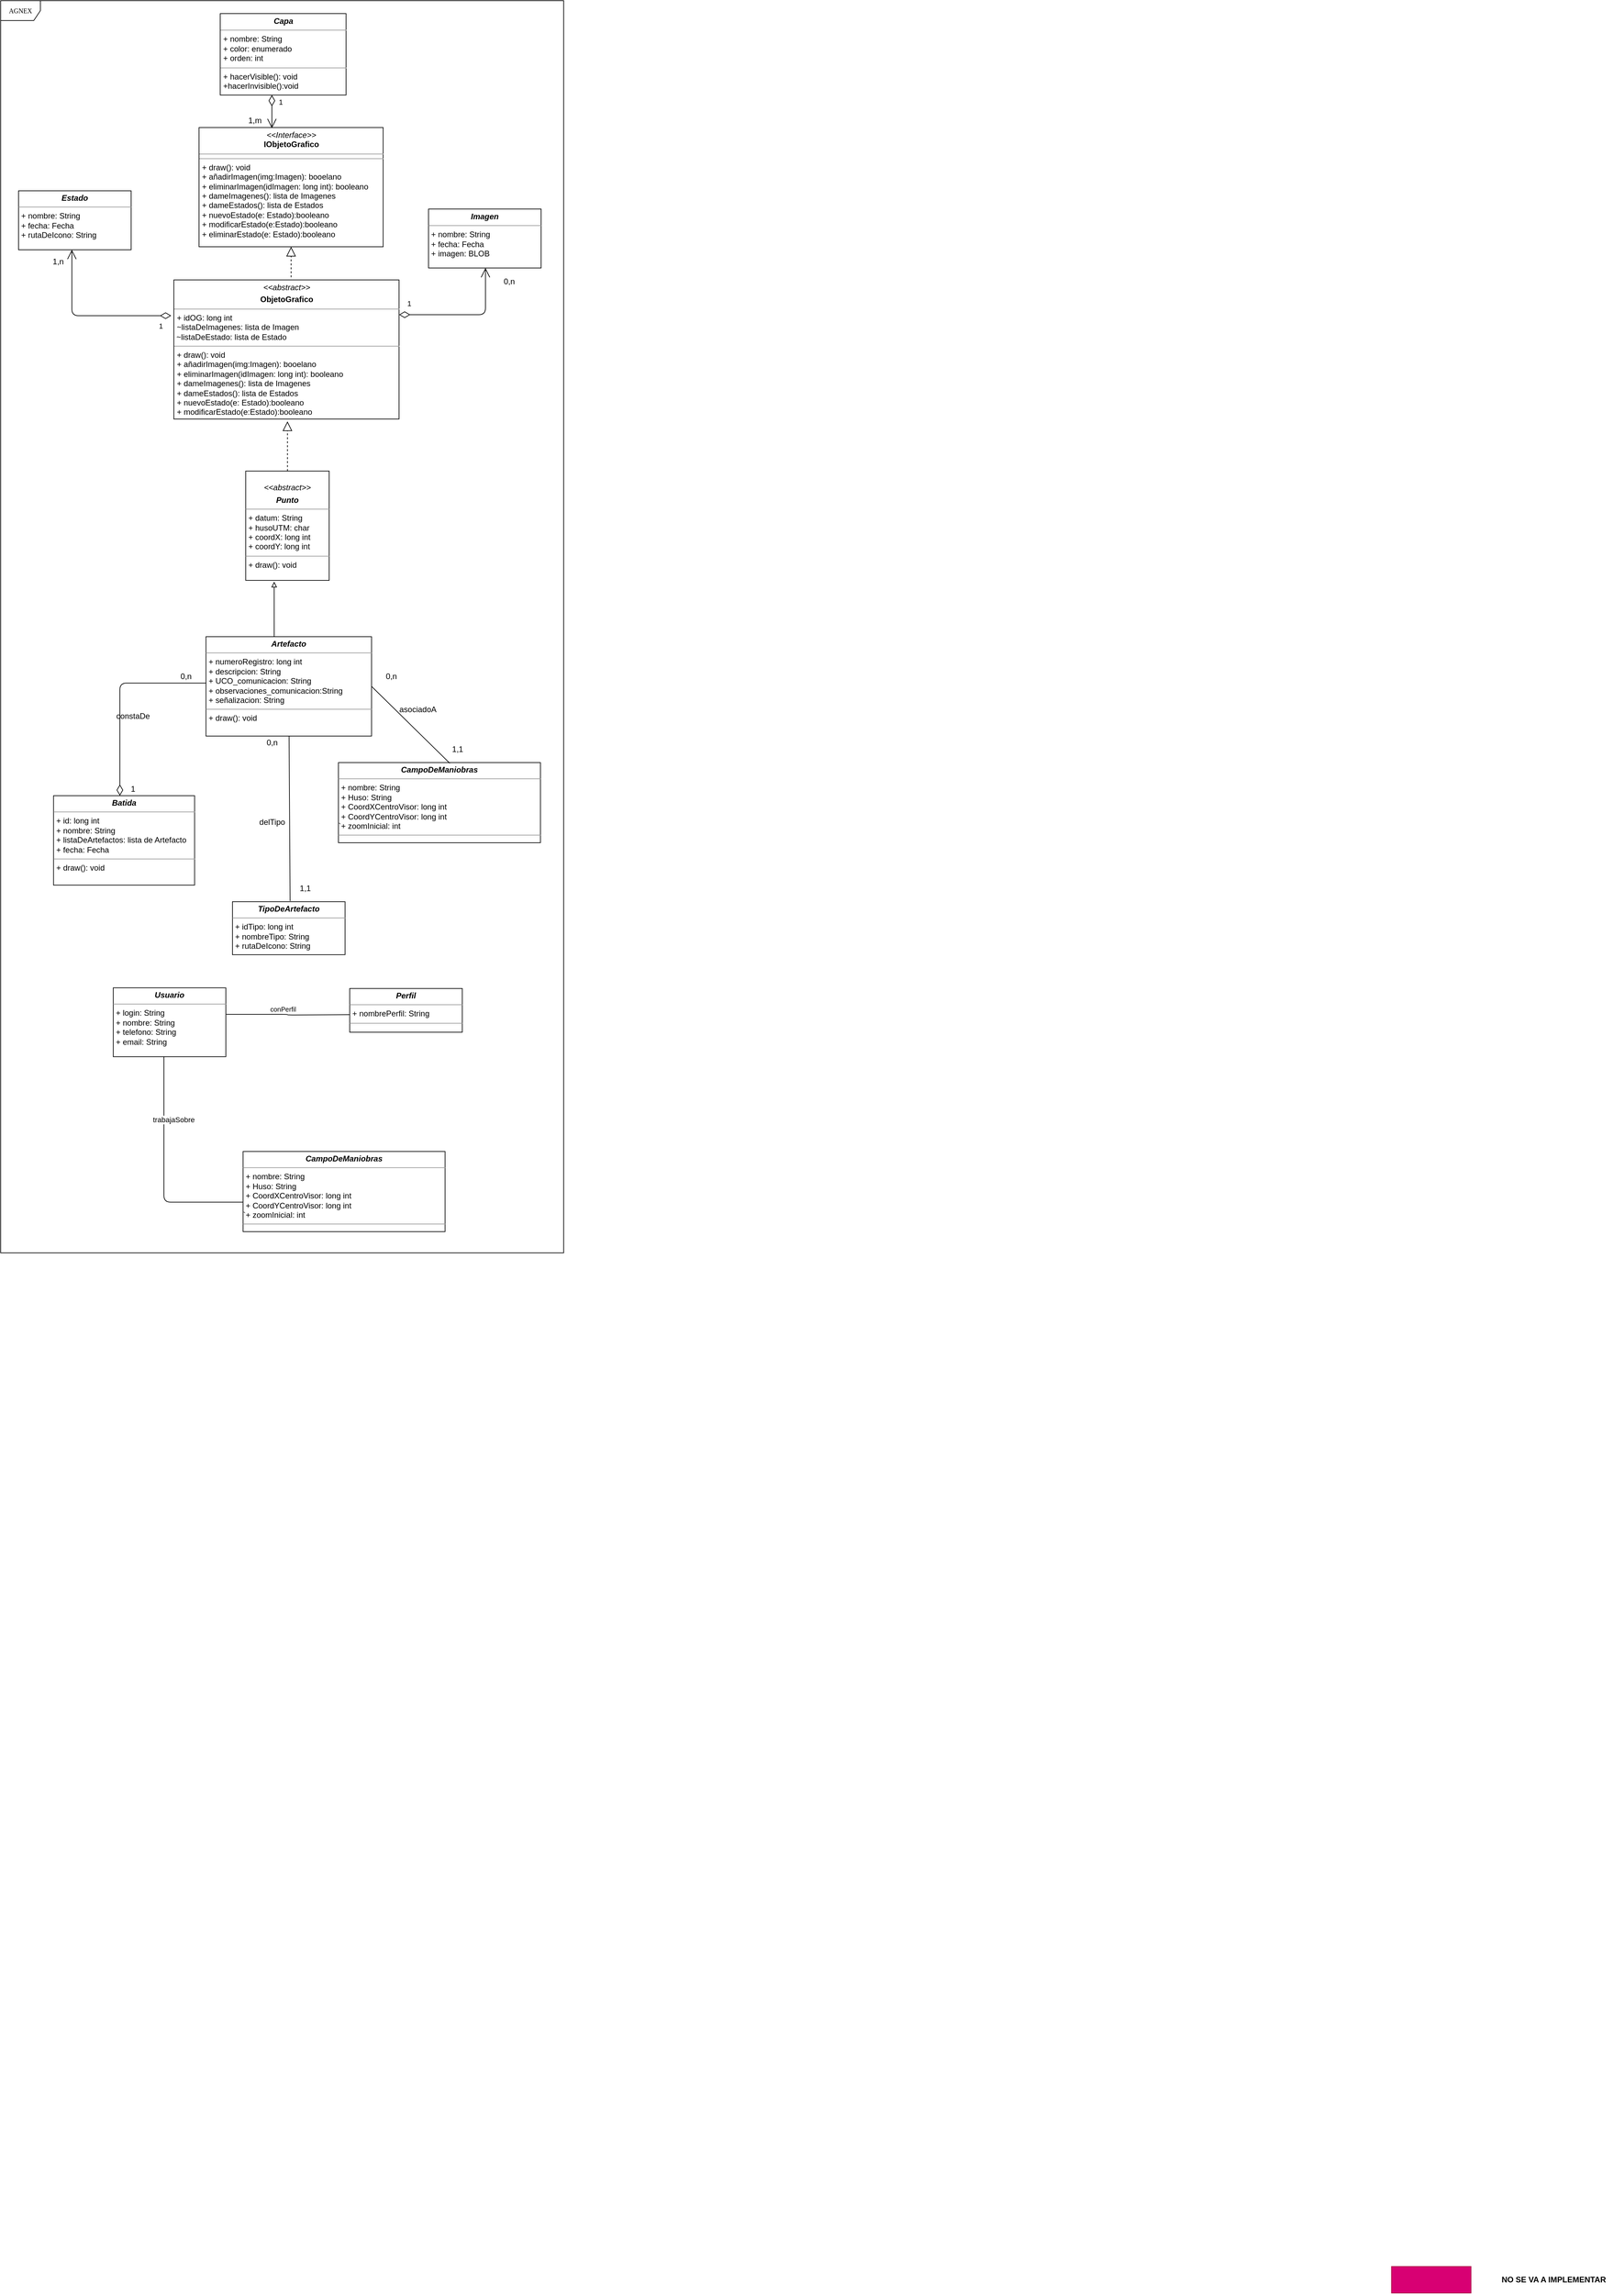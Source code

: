 <mxfile version="10.6.8" type="github"><diagram id="vqBGQb1FzvL7Ljdm6LTA" name="Page-1"><mxGraphModel dx="7802" dy="6719" grid="1" gridSize="10" guides="0" tooltips="0" connect="1" arrows="1" fold="1" page="1" pageScale="1" pageWidth="827" pageHeight="1169" math="0" shadow="0"><root><mxCell id="0"/><mxCell id="1" parent="0"/><mxCell id="CwxHrJpbdAYMdovry-TU-59" value="" style="group" parent="1" vertex="1" connectable="0"><mxGeometry x="-2840" y="-1240" width="350" height="40" as="geometry"/></mxCell><mxCell id="CwxHrJpbdAYMdovry-TU-60" value="" style="rounded=0;whiteSpace=wrap;html=1;fillColor=#d80073;strokeColor=#A50040;fontColor=#ffffff;" parent="CwxHrJpbdAYMdovry-TU-59" vertex="1"><mxGeometry width="120" height="40" as="geometry"/></mxCell><mxCell id="CwxHrJpbdAYMdovry-TU-61" value="&lt;b&gt;NO SE VA A IMPLEMENTAR&lt;/b&gt;" style="text;html=1;strokeColor=none;fillColor=none;align=center;verticalAlign=middle;whiteSpace=wrap;rounded=0;" parent="CwxHrJpbdAYMdovry-TU-59" vertex="1"><mxGeometry x="140" y="10" width="210" height="20" as="geometry"/></mxCell><mxCell id="ll8dj-LTdDvENM-BKqot-6" value="" style="group" vertex="1" connectable="0" parent="1"><mxGeometry x="-4940" y="-4660" width="850" height="1890" as="geometry"/></mxCell><mxCell id="A1we05iBQHBlX38w_cTL-1" value="AGNEX" style="shape=umlFrame;whiteSpace=wrap;html=1;rounded=0;shadow=0;comic=0;labelBackgroundColor=none;strokeColor=#000000;strokeWidth=1;fillColor=#ffffff;fontFamily=Verdana;fontSize=10;fontColor=#000000;align=center;" parent="ll8dj-LTdDvENM-BKqot-6" vertex="1"><mxGeometry width="850" height="1890" as="geometry"/></mxCell><mxCell id="A1we05iBQHBlX38w_cTL-2" value="&lt;p style=&quot;margin: 0px ; margin-top: 4px ; text-align: center&quot;&gt;&lt;i&gt;&amp;lt;&amp;lt;Interface&amp;gt;&amp;gt;&lt;/i&gt;&lt;br&gt;&lt;b&gt;IObjetoGrafico&lt;/b&gt;&lt;/p&gt;&lt;hr size=&quot;1&quot;&gt;&lt;hr size=&quot;1&quot;&gt;&lt;p style=&quot;margin: 0px ; margin-left: 4px&quot;&gt;+ draw(): void&lt;/p&gt;&lt;p style=&quot;margin: 0px ; margin-left: 4px&quot;&gt;+ añadirImagen(img:Imagen): booelano&lt;br&gt;&lt;/p&gt;&lt;p style=&quot;margin: 0px ; margin-left: 4px&quot;&gt;+ eliminarImagen(idImagen: long int): booleano&lt;br&gt;&lt;/p&gt;&lt;p style=&quot;margin: 0px ; margin-left: 4px&quot;&gt;+ dameImagenes(): lista de Imagenes&lt;/p&gt;&lt;p style=&quot;margin: 0px ; margin-left: 4px&quot;&gt;+ dameEstados(): lista de Estados&lt;/p&gt;&lt;p style=&quot;margin: 0px ; margin-left: 4px&quot;&gt;+ nuevoEstado(e: Estado):booleano&lt;/p&gt;&lt;p style=&quot;margin: 0px ; margin-left: 4px&quot;&gt;+ modificarEstado(e:Estado):booleano&lt;/p&gt;&lt;p style=&quot;margin: 0px ; margin-left: 4px&quot;&gt;+ eliminarEstado(e: Estado):booleano&lt;br&gt;&lt;/p&gt;" style="verticalAlign=top;align=left;overflow=fill;fontSize=12;fontFamily=Helvetica;html=1;rounded=0;shadow=0;comic=0;labelBackgroundColor=none;strokeColor=#000000;strokeWidth=1;fillColor=#ffffff;" parent="ll8dj-LTdDvENM-BKqot-6" vertex="1"><mxGeometry x="299.5" y="191.5" width="278" height="180" as="geometry"/></mxCell><mxCell id="A1we05iBQHBlX38w_cTL-3" value="&lt;p style=&quot;margin: 0px ; margin-top: 4px ; text-align: center&quot;&gt;&lt;i&gt;&lt;b&gt;Capa&lt;/b&gt;&lt;/i&gt;&lt;br&gt;&lt;/p&gt;&lt;hr size=&quot;1&quot;&gt;&lt;p style=&quot;margin: 0px ; margin-left: 4px&quot;&gt;+ nombre: String&lt;br&gt;+ color: enumerado&lt;br&gt;&lt;/p&gt;&lt;p style=&quot;margin: 0px ; margin-left: 4px&quot;&gt;+ orden: int&lt;/p&gt;&lt;hr size=&quot;1&quot;&gt;&lt;p style=&quot;margin: 0px ; margin-left: 4px&quot;&gt;+ hacerVisible(): void&lt;/p&gt;&lt;p style=&quot;margin: 0px ; margin-left: 4px&quot;&gt;+hacerInvisible():void&lt;br&gt;&lt;/p&gt;" style="verticalAlign=top;align=left;overflow=fill;fontSize=12;fontFamily=Helvetica;html=1;rounded=0;shadow=0;comic=0;labelBackgroundColor=none;strokeColor=#000000;strokeWidth=1;fillColor=#ffffff;" parent="ll8dj-LTdDvENM-BKqot-6" vertex="1"><mxGeometry x="331.5" y="19.5" width="190" height="123" as="geometry"/></mxCell><mxCell id="A1we05iBQHBlX38w_cTL-15" value="&lt;p style=&quot;margin: 0px ; margin-top: 4px ; text-align: center&quot;&gt;&lt;br&gt;&lt;i&gt;&lt;i&gt;&amp;lt;&amp;lt;abstract&amp;gt;&amp;gt;&lt;/i&gt;&lt;/i&gt;&lt;/p&gt;&lt;p style=&quot;margin: 0px ; margin-top: 4px ; text-align: center&quot;&gt;&lt;i&gt;&lt;b&gt;Punto&lt;/b&gt;&lt;/i&gt;&lt;b&gt;&lt;/b&gt;&lt;/p&gt;&lt;hr size=&quot;1&quot;&gt;&lt;p style=&quot;margin: 0px ; margin-left: 4px&quot;&gt;+ datum: String&lt;br&gt;+ husoUTM: char&lt;/p&gt;&lt;p style=&quot;margin: 0px ; margin-left: 4px&quot;&gt;+ coordX: long int&lt;/p&gt;&lt;p style=&quot;margin: 0px ; margin-left: 4px&quot;&gt;+ coordY: long int&lt;/p&gt;&lt;hr size=&quot;1&quot;&gt;&lt;p style=&quot;margin: 0px ; margin-left: 4px&quot;&gt;+ draw(): void&lt;br&gt;&lt;/p&gt;" style="verticalAlign=top;align=left;overflow=fill;fontSize=12;fontFamily=Helvetica;html=1;rounded=0;shadow=0;comic=0;labelBackgroundColor=none;strokeColor=#000000;strokeWidth=1;fillColor=#ffffff;" parent="ll8dj-LTdDvENM-BKqot-6" vertex="1"><mxGeometry x="370" y="710" width="126" height="165" as="geometry"/></mxCell><mxCell id="A1we05iBQHBlX38w_cTL-17" value="1,m" style="text;html=1;strokeColor=none;fillColor=none;align=center;verticalAlign=middle;whiteSpace=wrap;rounded=0;" parent="ll8dj-LTdDvENM-BKqot-6" vertex="1"><mxGeometry x="364.324" y="171" width="40" height="20" as="geometry"/></mxCell><mxCell id="A1we05iBQHBlX38w_cTL-19" value="" style="endArrow=block;dashed=1;endFill=0;endSize=12;html=1;shadow=0;exitX=0.5;exitY=0;exitDx=0;exitDy=0;" parent="ll8dj-LTdDvENM-BKqot-6" source="A1we05iBQHBlX38w_cTL-15" edge="1"><mxGeometry width="160" relative="1" as="geometry"><mxPoint x="332.824" y="457" as="sourcePoint"/><mxPoint x="433" y="635" as="targetPoint"/></mxGeometry></mxCell><mxCell id="7-GT6X-bDCoJMq0EPMVF-19" value="1" style="endArrow=open;html=1;endSize=12;startArrow=diamondThin;startSize=14;startFill=0;edgeStyle=orthogonalEdgeStyle;align=left;verticalAlign=bottom;shadow=0;entryX=0.892;entryY=0.016;entryDx=0;entryDy=0;entryPerimeter=0;" parent="ll8dj-LTdDvENM-BKqot-6" edge="1"><mxGeometry x="0.16" y="13" relative="1" as="geometry"><mxPoint x="409.5" y="142.5" as="sourcePoint"/><mxPoint x="409.5" y="192.5" as="targetPoint"/><Array as="points"><mxPoint x="409.5" y="171.5"/><mxPoint x="409.5" y="171.5"/></Array><mxPoint x="-5" y="-10" as="offset"/></mxGeometry></mxCell><mxCell id="7-GT6X-bDCoJMq0EPMVF-23" value="" style="endArrow=block;dashed=1;endFill=0;endSize=12;html=1;shadow=0;entryX=0.5;entryY=1;entryDx=0;entryDy=0;" parent="ll8dj-LTdDvENM-BKqot-6" target="A1we05iBQHBlX38w_cTL-2" edge="1"><mxGeometry width="160" relative="1" as="geometry"><mxPoint x="438.5" y="417.5" as="sourcePoint"/><mxPoint x="421.5" y="331.5" as="targetPoint"/><Array as="points"/></mxGeometry></mxCell><mxCell id="7-GT6X-bDCoJMq0EPMVF-24" value="&lt;p style=&quot;margin: 0px ; margin-top: 4px ; text-align: center&quot;&gt;&lt;i&gt;&lt;b&gt;Estado&lt;/b&gt;&lt;/i&gt;&lt;/p&gt;&lt;hr size=&quot;1&quot;&gt;&lt;p style=&quot;margin: 0px ; margin-left: 4px&quot;&gt;+ nombre: String&lt;br&gt;+ fecha: Fecha&lt;br&gt;&lt;/p&gt;&lt;p style=&quot;margin: 0px ; margin-left: 4px&quot;&gt;+ rutaDeIcono: String&lt;br&gt;&lt;/p&gt;&lt;br&gt;&lt;hr size=&quot;1&quot;&gt;" style="verticalAlign=top;align=left;overflow=fill;fontSize=12;fontFamily=Helvetica;html=1;rounded=0;shadow=0;comic=0;labelBackgroundColor=none;strokeColor=#000000;strokeWidth=1;fillColor=#ffffff;" parent="ll8dj-LTdDvENM-BKqot-6" vertex="1"><mxGeometry x="27" y="287" width="170" height="89" as="geometry"/></mxCell><mxCell id="7-GT6X-bDCoJMq0EPMVF-25" value="&lt;p style=&quot;margin: 0px ; margin-top: 4px ; text-align: center&quot;&gt;&lt;i&gt;&lt;b&gt;Imagen&lt;/b&gt;&lt;/i&gt;&lt;br&gt;&lt;/p&gt;&lt;hr size=&quot;1&quot;&gt;&lt;p style=&quot;margin: 0px ; margin-left: 4px&quot;&gt;+ nombre: String&lt;br&gt;+ fecha: Fecha&lt;br&gt;&lt;/p&gt;&lt;p style=&quot;margin: 0px ; margin-left: 4px&quot;&gt;+ imagen: BLOB&lt;br&gt;&lt;/p&gt;&lt;br&gt;&lt;hr size=&quot;1&quot;&gt;" style="verticalAlign=top;align=left;overflow=fill;fontSize=12;fontFamily=Helvetica;html=1;rounded=0;shadow=0;comic=0;labelBackgroundColor=none;strokeColor=#000000;strokeWidth=1;fillColor=#ffffff;" parent="ll8dj-LTdDvENM-BKqot-6" vertex="1"><mxGeometry x="646" y="314.5" width="170" height="89" as="geometry"/></mxCell><mxCell id="7-GT6X-bDCoJMq0EPMVF-26" value="1" style="endArrow=open;html=1;endSize=12;startArrow=diamondThin;startSize=14;startFill=0;edgeStyle=orthogonalEdgeStyle;align=left;verticalAlign=bottom;exitX=1;exitY=0.25;exitDx=0;exitDy=0;" parent="ll8dj-LTdDvENM-BKqot-6" source="7-GT6X-bDCoJMq0EPMVF-36" target="7-GT6X-bDCoJMq0EPMVF-25" edge="1"><mxGeometry x="-0.895" y="8" relative="1" as="geometry"><mxPoint x="607.5" y="581.5" as="sourcePoint"/><mxPoint x="1017.5" y="284.5" as="targetPoint"/><Array as="points"><mxPoint x="732" y="474"/></Array><mxPoint as="offset"/></mxGeometry></mxCell><mxCell id="7-GT6X-bDCoJMq0EPMVF-27" value="0,n" style="text;html=1;strokeColor=none;fillColor=none;align=center;verticalAlign=middle;whiteSpace=wrap;rounded=0;" parent="ll8dj-LTdDvENM-BKqot-6" vertex="1"><mxGeometry x="747.5" y="413.5" width="40" height="20" as="geometry"/></mxCell><mxCell id="7-GT6X-bDCoJMq0EPMVF-28" value="1" style="endArrow=open;html=1;endSize=12;startArrow=diamondThin;startSize=14;startFill=0;edgeStyle=orthogonalEdgeStyle;align=left;verticalAlign=bottom;" parent="ll8dj-LTdDvENM-BKqot-6" target="7-GT6X-bDCoJMq0EPMVF-24" edge="1"><mxGeometry x="-0.832" y="24" relative="1" as="geometry"><mxPoint x="257.5" y="475.5" as="sourcePoint"/><mxPoint x="777.5" y="344.5" as="targetPoint"/><Array as="points"><mxPoint x="107.5" y="475.5"/></Array><mxPoint as="offset"/></mxGeometry></mxCell><mxCell id="7-GT6X-bDCoJMq0EPMVF-29" value="1,n" style="text;html=1;strokeColor=none;fillColor=none;align=center;verticalAlign=middle;whiteSpace=wrap;rounded=0;" parent="ll8dj-LTdDvENM-BKqot-6" vertex="1"><mxGeometry x="67" y="383.5" width="40" height="20" as="geometry"/></mxCell><mxCell id="7-GT6X-bDCoJMq0EPMVF-36" value="&lt;p style=&quot;margin: 0px ; margin-top: 4px ; text-align: center&quot;&gt;&lt;i&gt;&amp;lt;&amp;lt;abstract&amp;gt;&amp;gt;&lt;/i&gt;&lt;/p&gt;&lt;p style=&quot;margin: 0px ; margin-top: 4px ; text-align: center&quot;&gt;&lt;b&gt;ObjetoGrafico&lt;/b&gt;&lt;br&gt;&lt;/p&gt;&lt;hr size=&quot;1&quot;&gt;&lt;p style=&quot;margin: 0px ; margin-left: 4px&quot;&gt;+ idOG: long int&lt;/p&gt;&lt;p style=&quot;margin: 0px ; margin-left: 4px&quot;&gt;~listaDeImagenes: lista de Imagen&lt;/p&gt;&lt;div&gt;&amp;nbsp;~listaDeEstado: lista de Estado&lt;/div&gt;&lt;hr size=&quot;1&quot;&gt;&lt;p style=&quot;margin: 0px ; margin-left: 4px&quot;&gt;+ draw(): void&lt;/p&gt;&lt;p style=&quot;margin: 0px ; margin-left: 4px&quot;&gt;+ añadirImagen(img:Imagen): booelano&lt;/p&gt;&lt;p style=&quot;margin: 0px ; margin-left: 4px&quot;&gt;+ eliminarImagen(idImagen: long int): booleano&lt;/p&gt;&lt;p style=&quot;margin: 0px ; margin-left: 4px&quot;&gt;+ dameImagenes(): lista de Imagenes&lt;/p&gt;&lt;p style=&quot;margin: 0px ; margin-left: 4px&quot;&gt;+ dameEstados(): lista de Estados&lt;/p&gt;&lt;p style=&quot;margin: 0px ; margin-left: 4px&quot;&gt;+ nuevoEstado(e: Estado):booleano&lt;/p&gt;&lt;p style=&quot;margin: 0px ; margin-left: 4px&quot;&gt;+ modificarEstado(e:Estado):booleano&lt;/p&gt;&lt;p style=&quot;margin: 0px ; margin-left: 4px&quot;&gt;+ eliminarEstado(e: Estado):booleano&lt;/p&gt;&lt;p style=&quot;margin: 0px ; margin-left: 4px&quot;&gt;&lt;br&gt;&lt;/p&gt;" style="verticalAlign=top;align=left;overflow=fill;fontSize=12;fontFamily=Helvetica;html=1;rounded=0;shadow=0;comic=0;labelBackgroundColor=none;strokeColor=#000000;strokeWidth=1;fillColor=#ffffff;" parent="ll8dj-LTdDvENM-BKqot-6" vertex="1"><mxGeometry x="261.5" y="421.5" width="340" height="210" as="geometry"/></mxCell><mxCell id="A1we05iBQHBlX38w_cTL-45" value="&lt;p style=&quot;margin: 0px ; margin-top: 4px ; text-align: center&quot;&gt;&lt;i&gt;&lt;b&gt;Batida&lt;/b&gt;&lt;/i&gt;&lt;br&gt;&lt;/p&gt;&lt;hr size=&quot;1&quot;&gt;&lt;p style=&quot;margin: 0px ; margin-left: 4px&quot;&gt;+ id: long int&lt;br&gt;&lt;/p&gt;&lt;p style=&quot;margin: 0px ; margin-left: 4px&quot;&gt;+ nombre: String&lt;br&gt;&lt;/p&gt;&lt;p style=&quot;margin: 0px ; margin-left: 4px&quot;&gt;+ listaDeArtefactos: lista de Artefacto&lt;br&gt;+ fecha: Fecha&lt;/p&gt;&lt;hr size=&quot;1&quot;&gt;&lt;p style=&quot;margin: 0px ; margin-left: 4px&quot;&gt;+ draw(): void&lt;br&gt;&lt;/p&gt;" style="verticalAlign=top;align=left;overflow=fill;fontSize=12;fontFamily=Helvetica;html=1;rounded=0;shadow=0;comic=0;labelBackgroundColor=none;strokeColor=#000000;strokeWidth=1;fillColor=#ffffff;" parent="ll8dj-LTdDvENM-BKqot-6" vertex="1"><mxGeometry x="79.824" y="1200" width="213" height="135" as="geometry"/></mxCell><mxCell id="A1we05iBQHBlX38w_cTL-47" value="" style="endArrow=none;html=1;endSize=12;startArrow=diamondThin;startSize=14;startFill=0;edgeStyle=orthogonalEdgeStyle;align=left;verticalAlign=bottom;endFill=0;" parent="ll8dj-LTdDvENM-BKqot-6" edge="1" target="7-GT6X-bDCoJMq0EPMVF-14"><mxGeometry x="-0.534" y="84" relative="1" as="geometry"><mxPoint x="180" y="1200" as="sourcePoint"/><mxPoint x="185" y="1493" as="targetPoint"/><Array as="points"><mxPoint x="270" y="1030"/><mxPoint x="270" y="1030"/></Array><mxPoint as="offset"/></mxGeometry></mxCell><mxCell id="7-GT6X-bDCoJMq0EPMVF-13" style="edgeStyle=orthogonalEdgeStyle;rounded=0;orthogonalLoop=1;jettySize=auto;html=1;shadow=0;startArrow=none;startFill=0;startSize=10;endArrow=block;endFill=0;entryX=0.341;entryY=1.012;entryDx=0;entryDy=0;entryPerimeter=0;" parent="ll8dj-LTdDvENM-BKqot-6" source="7-GT6X-bDCoJMq0EPMVF-14" target="A1we05iBQHBlX38w_cTL-15" edge="1"><mxGeometry relative="1" as="geometry"><mxPoint x="415" y="880" as="targetPoint"/><Array as="points"><mxPoint x="413" y="940"/><mxPoint x="413" y="940"/></Array></mxGeometry></mxCell><mxCell id="7-GT6X-bDCoJMq0EPMVF-14" value="&lt;p style=&quot;margin: 0px ; margin-top: 4px ; text-align: center&quot;&gt;&lt;i&gt;&lt;b&gt;Artefacto&lt;/b&gt;&lt;/i&gt;&lt;/p&gt;&lt;hr size=&quot;1&quot;&gt;&lt;p style=&quot;margin: 0px ; margin-left: 4px&quot;&gt;+ numeroRegistro: long int&lt;br&gt;&lt;/p&gt;&lt;p style=&quot;margin: 0px ; margin-left: 4px&quot;&gt;+ descripcion: String&lt;/p&gt;&lt;p style=&quot;margin: 0px ; margin-left: 4px&quot;&gt;+ UCO_comunicacion: String&lt;/p&gt;&lt;p style=&quot;margin: 0px ; margin-left: 4px&quot;&gt;+ observaciones_comunicacion:String&lt;br&gt;&lt;/p&gt;&lt;p style=&quot;margin: 0px ; margin-left: 4px&quot;&gt;+ señalizacion: String&lt;br&gt;&lt;/p&gt;&lt;hr size=&quot;1&quot;&gt;&lt;p style=&quot;margin: 0px ; margin-left: 4px&quot;&gt;+ draw(): void&lt;br&gt;&lt;/p&gt;" style="verticalAlign=top;align=left;overflow=fill;fontSize=12;fontFamily=Helvetica;html=1;rounded=0;shadow=0;comic=0;labelBackgroundColor=none;strokeColor=#000000;strokeWidth=1;fillColor=#ffffff;" parent="ll8dj-LTdDvENM-BKqot-6" vertex="1"><mxGeometry x="310" y="960" width="250" height="150" as="geometry"/></mxCell><mxCell id="7-GT6X-bDCoJMq0EPMVF-37" value="&lt;p style=&quot;margin: 0px ; margin-top: 4px ; text-align: center&quot;&gt;&lt;i&gt;&lt;b&gt;TipoDeArtefacto&lt;/b&gt;&lt;/i&gt;&lt;br&gt;&lt;/p&gt;&lt;hr size=&quot;1&quot;&gt;&lt;p style=&quot;margin: 0px ; margin-left: 4px&quot;&gt;+ idTipo: long int&lt;br&gt;&lt;/p&gt;&lt;p style=&quot;margin: 0px ; margin-left: 4px&quot;&gt;+ nombreTipo: String&lt;br&gt;&lt;/p&gt;&lt;p style=&quot;margin: 0px ; margin-left: 4px&quot;&gt;+ rutaDeIcono: String&lt;br&gt;&lt;/p&gt;&lt;br&gt;&lt;hr size=&quot;1&quot;&gt;" style="verticalAlign=top;align=left;overflow=fill;fontSize=12;fontFamily=Helvetica;html=1;rounded=0;shadow=0;comic=0;labelBackgroundColor=none;strokeColor=#000000;strokeWidth=1;fillColor=#ffffff;" parent="ll8dj-LTdDvENM-BKqot-6" vertex="1"><mxGeometry x="350" y="1360" width="170" height="80" as="geometry"/></mxCell><mxCell id="7-GT6X-bDCoJMq0EPMVF-38" value="" style="endArrow=none;html=1;" parent="ll8dj-LTdDvENM-BKqot-6" source="7-GT6X-bDCoJMq0EPMVF-14" edge="1"><mxGeometry relative="1" as="geometry"><mxPoint x="253" y="1636" as="sourcePoint"/><mxPoint x="437" y="1359" as="targetPoint"/></mxGeometry></mxCell><mxCell id="CwxHrJpbdAYMdovry-TU-1" value="&lt;p style=&quot;margin: 0px ; margin-top: 4px ; text-align: center&quot;&gt;&lt;i&gt;&lt;b&gt;CampoDeManiobras&lt;/b&gt;&lt;/i&gt;&lt;br&gt;&lt;/p&gt;&lt;hr size=&quot;1&quot;&gt;&lt;p style=&quot;margin: 0px ; margin-left: 4px&quot;&gt;+ nombre: String&lt;br&gt;&lt;/p&gt;&lt;p style=&quot;margin: 0px ; margin-left: 4px&quot;&gt;+ Huso: String&lt;br&gt;+ CoordXCentroVisor: long int&lt;/p&gt;&lt;p style=&quot;margin: 0px ; margin-left: 4px&quot;&gt;+ CoordYCentroVisor: long int&lt;br&gt;&lt;/p&gt;`+ zoomInicial: int&lt;br&gt;&lt;hr size=&quot;1&quot;&gt;" style="verticalAlign=top;align=left;overflow=fill;fontSize=12;fontFamily=Helvetica;html=1;rounded=0;shadow=0;comic=0;labelBackgroundColor=none;strokeColor=#000000;strokeWidth=1;fillColor=#ffffff;" parent="ll8dj-LTdDvENM-BKqot-6" vertex="1"><mxGeometry x="510" y="1150" width="305" height="121" as="geometry"/></mxCell><mxCell id="CwxHrJpbdAYMdovry-TU-30" value="" style="endArrow=none;html=1;entryX=0.551;entryY=0.008;entryDx=0;entryDy=0;entryPerimeter=0;exitX=1;exitY=0.5;exitDx=0;exitDy=0;" parent="ll8dj-LTdDvENM-BKqot-6" source="7-GT6X-bDCoJMq0EPMVF-14" target="CwxHrJpbdAYMdovry-TU-1" edge="1"><mxGeometry relative="1" as="geometry"><mxPoint x="340" y="1430" as="sourcePoint"/><mxPoint x="512" y="1576" as="targetPoint"/></mxGeometry></mxCell><mxCell id="CwxHrJpbdAYMdovry-TU-33" value="0,n" style="text;html=1;strokeColor=none;fillColor=none;align=center;verticalAlign=middle;whiteSpace=wrap;rounded=0;" parent="ll8dj-LTdDvENM-BKqot-6" vertex="1"><mxGeometry x="570" y="1010" width="40" height="20" as="geometry"/></mxCell><mxCell id="CwxHrJpbdAYMdovry-TU-34" value="1,1" style="text;html=1;strokeColor=none;fillColor=none;align=center;verticalAlign=middle;whiteSpace=wrap;rounded=0;" parent="ll8dj-LTdDvENM-BKqot-6" vertex="1"><mxGeometry x="670" y="1120" width="40" height="20" as="geometry"/></mxCell><mxCell id="CwxHrJpbdAYMdovry-TU-35" value="0,n" style="text;html=1;strokeColor=none;fillColor=none;align=center;verticalAlign=middle;whiteSpace=wrap;rounded=0;" parent="ll8dj-LTdDvENM-BKqot-6" vertex="1"><mxGeometry x="390" y="1110" width="40" height="20" as="geometry"/></mxCell><mxCell id="CwxHrJpbdAYMdovry-TU-36" value="1,1" style="text;html=1;strokeColor=none;fillColor=none;align=center;verticalAlign=middle;whiteSpace=wrap;rounded=0;" parent="ll8dj-LTdDvENM-BKqot-6" vertex="1"><mxGeometry x="440" y="1330" width="40" height="20" as="geometry"/></mxCell><mxCell id="CwxHrJpbdAYMdovry-TU-39" value="delTipo" style="text;html=1;strokeColor=none;fillColor=none;align=center;verticalAlign=middle;whiteSpace=wrap;rounded=0;" parent="ll8dj-LTdDvENM-BKqot-6" vertex="1"><mxGeometry x="390" y="1230" width="40" height="20" as="geometry"/></mxCell><mxCell id="CwxHrJpbdAYMdovry-TU-40" value="constaDe" style="text;html=1;strokeColor=none;fillColor=none;align=center;verticalAlign=middle;whiteSpace=wrap;rounded=0;" parent="ll8dj-LTdDvENM-BKqot-6" vertex="1"><mxGeometry x="180" y="1070" width="40" height="20" as="geometry"/></mxCell><mxCell id="CwxHrJpbdAYMdovry-TU-41" value="0,n" style="text;html=1;strokeColor=none;fillColor=none;align=center;verticalAlign=middle;whiteSpace=wrap;rounded=0;" parent="ll8dj-LTdDvENM-BKqot-6" vertex="1"><mxGeometry x="260" y="1010" width="40" height="20" as="geometry"/></mxCell><mxCell id="CwxHrJpbdAYMdovry-TU-42" value="1" style="text;html=1;strokeColor=none;fillColor=none;align=center;verticalAlign=middle;whiteSpace=wrap;rounded=0;" parent="ll8dj-LTdDvENM-BKqot-6" vertex="1"><mxGeometry x="180" y="1180" width="40" height="20" as="geometry"/></mxCell><mxCell id="CwxHrJpbdAYMdovry-TU-43" value="asociadoA" style="text;html=1;strokeColor=none;fillColor=none;align=center;verticalAlign=middle;whiteSpace=wrap;rounded=0;" parent="ll8dj-LTdDvENM-BKqot-6" vertex="1"><mxGeometry x="610" y="1060" width="40" height="20" as="geometry"/></mxCell><mxCell id="CwxHrJpbdAYMdovry-TU-49" value="" style="group" parent="ll8dj-LTdDvENM-BKqot-6" vertex="1" connectable="0"><mxGeometry x="170" y="1490" width="527" height="368" as="geometry"/></mxCell><mxCell id="A1we05iBQHBlX38w_cTL-70" value="&lt;p style=&quot;margin: 0px ; margin-top: 4px ; text-align: center&quot;&gt;&lt;i&gt;&lt;b&gt;CampoDeManiobras&lt;/b&gt;&lt;/i&gt;&lt;br&gt;&lt;/p&gt;&lt;hr size=&quot;1&quot;&gt;&lt;p style=&quot;margin: 0px ; margin-left: 4px&quot;&gt;+ nombre: String&lt;br&gt;&lt;/p&gt;&lt;p style=&quot;margin: 0px ; margin-left: 4px&quot;&gt;+ Huso: String&lt;br&gt;+ CoordXCentroVisor: long int&lt;/p&gt;&lt;p style=&quot;margin: 0px ; margin-left: 4px&quot;&gt;+ CoordYCentroVisor: long int&lt;br&gt;&lt;/p&gt;`+ zoomInicial: int&lt;br&gt;&lt;hr size=&quot;1&quot;&gt;" style="verticalAlign=top;align=left;overflow=fill;fontSize=12;fontFamily=Helvetica;html=1;rounded=0;shadow=0;comic=0;labelBackgroundColor=none;strokeColor=#000000;strokeWidth=1;fillColor=#ffffff;direction=west;" parent="CwxHrJpbdAYMdovry-TU-49" vertex="1"><mxGeometry x="196" y="247" width="305" height="121" as="geometry"/></mxCell><mxCell id="A1we05iBQHBlX38w_cTL-66" value="&lt;p style=&quot;margin: 0px ; margin-top: 4px ; text-align: center&quot;&gt;&lt;i&gt;&lt;b&gt;Usuario&lt;/b&gt;&lt;/i&gt;&lt;/p&gt;&lt;hr size=&quot;1&quot;&gt;&lt;p style=&quot;margin: 0px ; margin-left: 4px&quot;&gt;+ login: String&lt;br&gt;&lt;/p&gt;&lt;p style=&quot;margin: 0px ; margin-left: 4px&quot;&gt;+ nombre: String&lt;br&gt;+ telefono: String&lt;/p&gt;&lt;p style=&quot;margin: 0px ; margin-left: 4px&quot;&gt;+ email: String&lt;br&gt;&lt;/p&gt;&lt;br&gt;&lt;hr size=&quot;1&quot;&gt;" style="verticalAlign=top;align=left;overflow=fill;fontSize=12;fontFamily=Helvetica;html=1;rounded=0;shadow=0;comic=0;labelBackgroundColor=none;strokeColor=#000000;strokeWidth=1;fillColor=#ffffff;" parent="CwxHrJpbdAYMdovry-TU-49" vertex="1"><mxGeometry width="170" height="104" as="geometry"/></mxCell><mxCell id="A1we05iBQHBlX38w_cTL-67" value="&lt;p style=&quot;margin: 0px ; margin-top: 4px ; text-align: center&quot;&gt;&lt;i&gt;&lt;b&gt;Perfil&lt;/b&gt;&lt;/i&gt;&lt;br&gt;&lt;/p&gt;&lt;hr size=&quot;1&quot;&gt;&lt;p style=&quot;margin: 0px ; margin-left: 4px&quot;&gt;+ nombrePerfil: String&lt;br&gt;&lt;/p&gt;&lt;hr size=&quot;1&quot;&gt;" style="verticalAlign=top;align=left;overflow=fill;fontSize=12;fontFamily=Helvetica;html=1;rounded=0;shadow=0;comic=0;labelBackgroundColor=none;strokeColor=#000000;strokeWidth=1;fillColor=#ffffff;" parent="CwxHrJpbdAYMdovry-TU-49" vertex="1"><mxGeometry x="357" y="1" width="170" height="66" as="geometry"/></mxCell><mxCell id="A1we05iBQHBlX38w_cTL-68" value="" style="endArrow=none;html=1;edgeStyle=orthogonalEdgeStyle;exitX=1.004;exitY=0.385;exitDx=0;exitDy=0;exitPerimeter=0;" parent="CwxHrJpbdAYMdovry-TU-49" source="A1we05iBQHBlX38w_cTL-66" edge="1"><mxGeometry relative="1" as="geometry"><mxPoint x="175" y="33" as="sourcePoint"/><mxPoint x="356.5" y="40.5" as="targetPoint"/></mxGeometry></mxCell><mxCell id="A1we05iBQHBlX38w_cTL-69" value="conPerfil" style="resizable=0;html=1;align=right;verticalAlign=bottom;labelBackgroundColor=#ffffff;fontSize=10;" parent="A1we05iBQHBlX38w_cTL-68" connectable="0" vertex="1"><mxGeometry x="1" relative="1" as="geometry"><mxPoint x="-80" as="offset"/></mxGeometry></mxCell><mxCell id="dFPJT4UN5-FHga6UTxHV-1" value="trabajaSobre" style="endArrow=none;endFill=0;html=1;edgeStyle=orthogonalEdgeStyle;align=left;verticalAlign=top;" parent="CwxHrJpbdAYMdovry-TU-49" target="A1we05iBQHBlX38w_cTL-66" edge="1"><mxGeometry x="0.518" y="19" relative="1" as="geometry"><mxPoint x="195.5" y="323.5" as="sourcePoint"/><mxPoint x="241.5" y="177.5" as="targetPoint"/><Array as="points"><mxPoint x="76.5" y="146.5"/><mxPoint x="76.5" y="146.5"/></Array><mxPoint as="offset"/></mxGeometry></mxCell></root></mxGraphModel></diagram></mxfile>